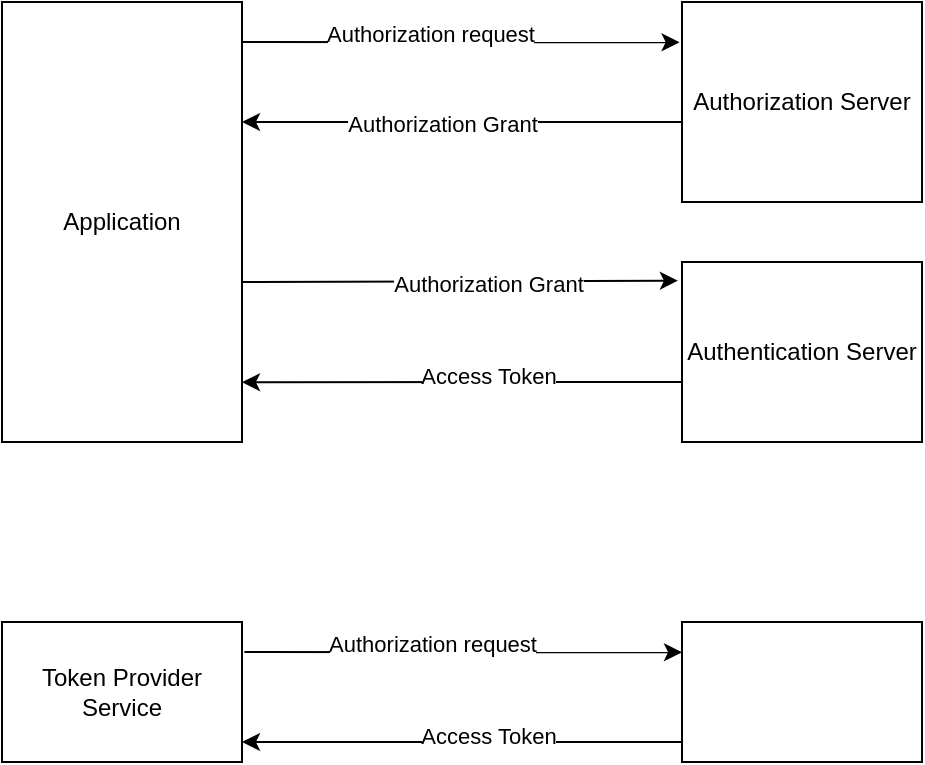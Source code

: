 <mxfile version="21.5.0" type="github">
  <diagram name="Page-1" id="fh3RSouNH-QUKh8bbgXz">
    <mxGraphModel dx="1050" dy="541" grid="1" gridSize="10" guides="1" tooltips="1" connect="1" arrows="1" fold="1" page="1" pageScale="1" pageWidth="1100" pageHeight="850" math="0" shadow="0">
      <root>
        <mxCell id="0" />
        <mxCell id="1" parent="0" />
        <mxCell id="5HNqPTRqP6Z8XYjv4EPG-1" value="Application" style="rounded=0;whiteSpace=wrap;html=1;" vertex="1" parent="1">
          <mxGeometry x="120" y="100" width="120" height="220" as="geometry" />
        </mxCell>
        <mxCell id="5HNqPTRqP6Z8XYjv4EPG-2" value="Authorization Server" style="rounded=0;whiteSpace=wrap;html=1;" vertex="1" parent="1">
          <mxGeometry x="460" y="100" width="120" height="100" as="geometry" />
        </mxCell>
        <mxCell id="5HNqPTRqP6Z8XYjv4EPG-3" value="Authentication Server" style="rounded=0;whiteSpace=wrap;html=1;" vertex="1" parent="1">
          <mxGeometry x="460" y="230" width="120" height="90" as="geometry" />
        </mxCell>
        <mxCell id="5HNqPTRqP6Z8XYjv4EPG-4" value="" style="endArrow=classic;html=1;rounded=0;entryX=-0.01;entryY=0.401;entryDx=0;entryDy=0;entryPerimeter=0;" edge="1" parent="1">
          <mxGeometry width="50" height="50" relative="1" as="geometry">
            <mxPoint x="240" y="120" as="sourcePoint" />
            <mxPoint x="458.8" y="120.15" as="targetPoint" />
          </mxGeometry>
        </mxCell>
        <mxCell id="5HNqPTRqP6Z8XYjv4EPG-5" value="Authorization request" style="edgeLabel;html=1;align=center;verticalAlign=middle;resizable=0;points=[];" vertex="1" connectable="0" parent="5HNqPTRqP6Z8XYjv4EPG-4">
          <mxGeometry x="-0.143" y="4" relative="1" as="geometry">
            <mxPoint as="offset" />
          </mxGeometry>
        </mxCell>
        <mxCell id="5HNqPTRqP6Z8XYjv4EPG-6" value="" style="endArrow=classic;html=1;rounded=0;" edge="1" parent="1">
          <mxGeometry width="50" height="50" relative="1" as="geometry">
            <mxPoint x="460" y="160" as="sourcePoint" />
            <mxPoint x="240" y="160" as="targetPoint" />
          </mxGeometry>
        </mxCell>
        <mxCell id="5HNqPTRqP6Z8XYjv4EPG-7" value="Authorization Grant" style="edgeLabel;html=1;align=center;verticalAlign=middle;resizable=0;points=[];" vertex="1" connectable="0" parent="5HNqPTRqP6Z8XYjv4EPG-6">
          <mxGeometry x="0.096" y="1" relative="1" as="geometry">
            <mxPoint as="offset" />
          </mxGeometry>
        </mxCell>
        <mxCell id="5HNqPTRqP6Z8XYjv4EPG-8" value="" style="endArrow=classic;html=1;rounded=0;entryX=-0.017;entryY=0.104;entryDx=0;entryDy=0;entryPerimeter=0;" edge="1" parent="1" target="5HNqPTRqP6Z8XYjv4EPG-3">
          <mxGeometry width="50" height="50" relative="1" as="geometry">
            <mxPoint x="240" y="240" as="sourcePoint" />
            <mxPoint x="290" y="190" as="targetPoint" />
          </mxGeometry>
        </mxCell>
        <mxCell id="5HNqPTRqP6Z8XYjv4EPG-9" value="Authorization Grant" style="edgeLabel;html=1;align=center;verticalAlign=middle;resizable=0;points=[];" vertex="1" connectable="0" parent="5HNqPTRqP6Z8XYjv4EPG-8">
          <mxGeometry x="0.127" y="-1" relative="1" as="geometry">
            <mxPoint as="offset" />
          </mxGeometry>
        </mxCell>
        <mxCell id="5HNqPTRqP6Z8XYjv4EPG-10" value="" style="endArrow=classic;html=1;rounded=0;entryX=1;entryY=0.864;entryDx=0;entryDy=0;entryPerimeter=0;" edge="1" parent="1" target="5HNqPTRqP6Z8XYjv4EPG-1">
          <mxGeometry width="50" height="50" relative="1" as="geometry">
            <mxPoint x="460" y="290" as="sourcePoint" />
            <mxPoint x="510" y="240" as="targetPoint" />
          </mxGeometry>
        </mxCell>
        <mxCell id="5HNqPTRqP6Z8XYjv4EPG-11" value="Access Token" style="edgeLabel;html=1;align=center;verticalAlign=middle;resizable=0;points=[];" vertex="1" connectable="0" parent="5HNqPTRqP6Z8XYjv4EPG-10">
          <mxGeometry x="-0.115" y="-3" relative="1" as="geometry">
            <mxPoint as="offset" />
          </mxGeometry>
        </mxCell>
        <mxCell id="5HNqPTRqP6Z8XYjv4EPG-12" value="Token Provider Service" style="rounded=0;whiteSpace=wrap;html=1;" vertex="1" parent="1">
          <mxGeometry x="120" y="410" width="120" height="70" as="geometry" />
        </mxCell>
        <mxCell id="5HNqPTRqP6Z8XYjv4EPG-13" value="" style="rounded=0;whiteSpace=wrap;html=1;" vertex="1" parent="1">
          <mxGeometry x="460" y="410" width="120" height="70" as="geometry" />
        </mxCell>
        <mxCell id="5HNqPTRqP6Z8XYjv4EPG-14" value="" style="endArrow=classic;html=1;rounded=0;entryX=-0.01;entryY=0.401;entryDx=0;entryDy=0;entryPerimeter=0;" edge="1" parent="1">
          <mxGeometry width="50" height="50" relative="1" as="geometry">
            <mxPoint x="241.2" y="425" as="sourcePoint" />
            <mxPoint x="460.0" y="425.15" as="targetPoint" />
          </mxGeometry>
        </mxCell>
        <mxCell id="5HNqPTRqP6Z8XYjv4EPG-15" value="Authorization request" style="edgeLabel;html=1;align=center;verticalAlign=middle;resizable=0;points=[];" vertex="1" connectable="0" parent="5HNqPTRqP6Z8XYjv4EPG-14">
          <mxGeometry x="-0.143" y="4" relative="1" as="geometry">
            <mxPoint as="offset" />
          </mxGeometry>
        </mxCell>
        <mxCell id="5HNqPTRqP6Z8XYjv4EPG-16" value="" style="endArrow=classic;html=1;rounded=0;entryX=1;entryY=0.864;entryDx=0;entryDy=0;entryPerimeter=0;" edge="1" parent="1">
          <mxGeometry width="50" height="50" relative="1" as="geometry">
            <mxPoint x="460" y="470" as="sourcePoint" />
            <mxPoint x="240" y="470" as="targetPoint" />
          </mxGeometry>
        </mxCell>
        <mxCell id="5HNqPTRqP6Z8XYjv4EPG-17" value="Access Token" style="edgeLabel;html=1;align=center;verticalAlign=middle;resizable=0;points=[];" vertex="1" connectable="0" parent="5HNqPTRqP6Z8XYjv4EPG-16">
          <mxGeometry x="-0.115" y="-3" relative="1" as="geometry">
            <mxPoint as="offset" />
          </mxGeometry>
        </mxCell>
      </root>
    </mxGraphModel>
  </diagram>
</mxfile>
